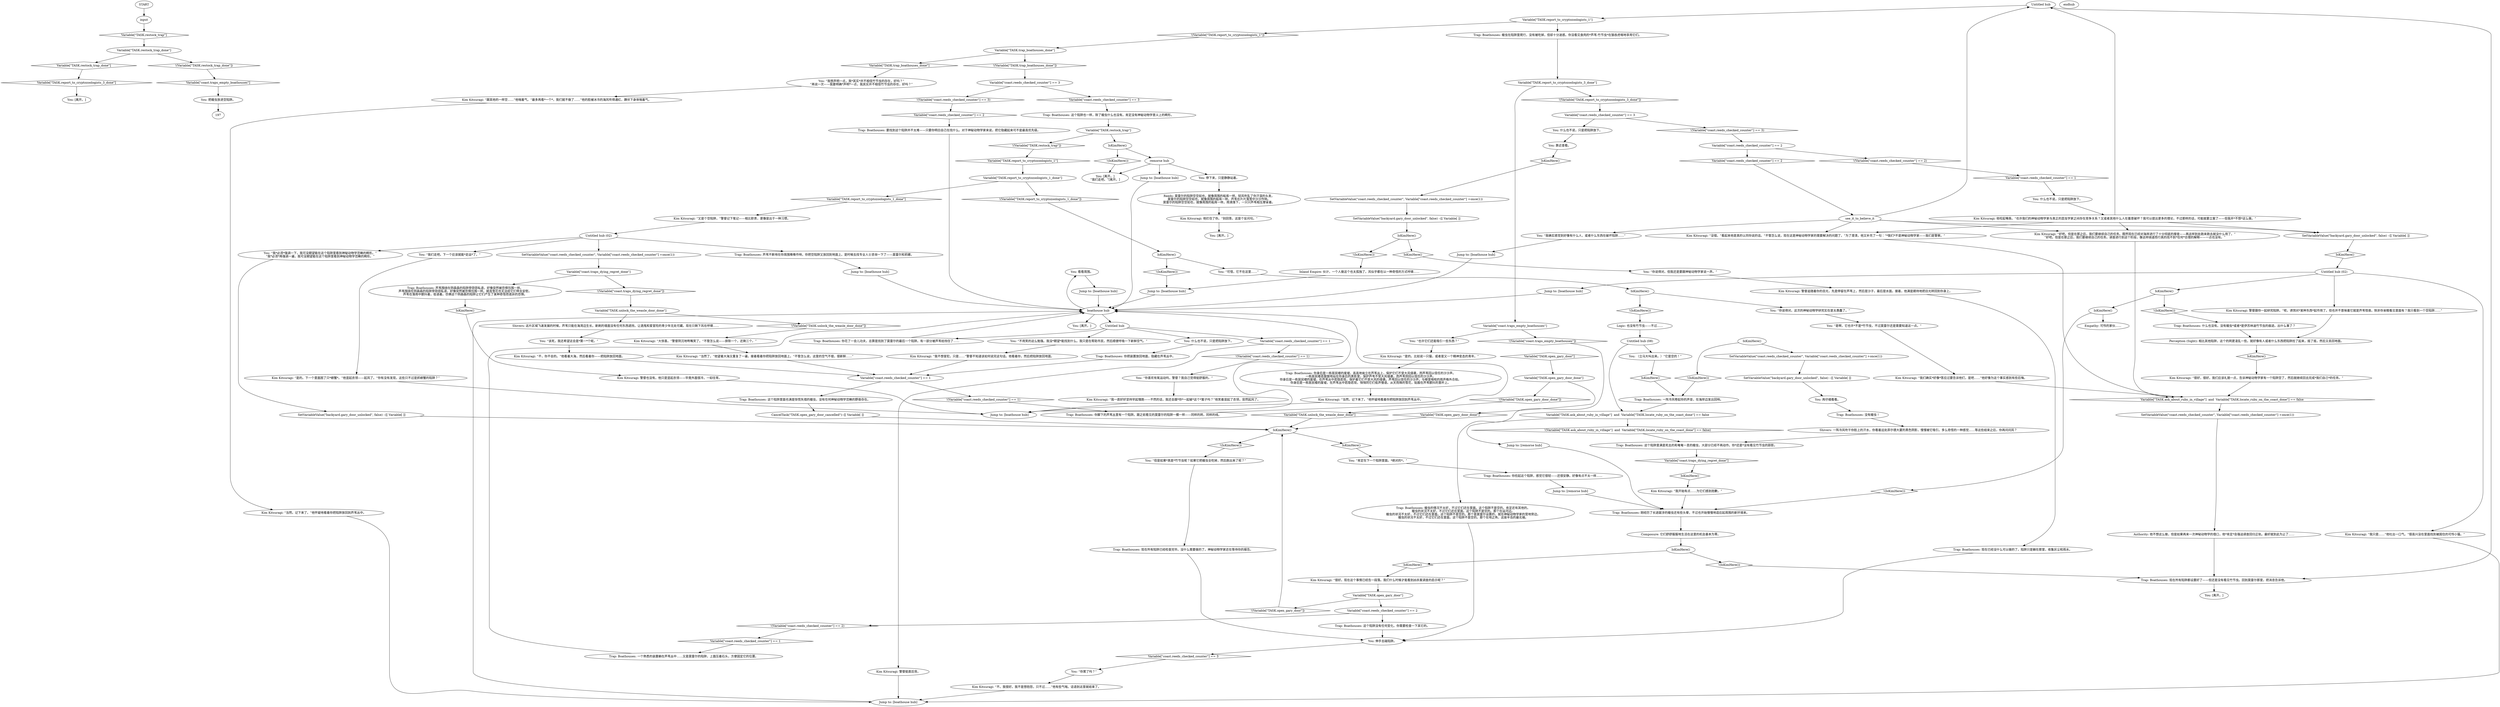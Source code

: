 # COAST ORB / reeds by feld
# These reeds are somewhere near Feld. The interactable reeds you can search when Morell tells you to check the phasmid traps. There are traps in these reeds.
# ==================================================
digraph G {
	  0 [label="START"];
	  1 [label="input"];
	  2 [label="You: 看看周围。"];
	  3 [label="You: 什么也不说，只是把陷阱放下。"];
	  4 [label="Kim Kitsuragi: “不，你不会的。”他看着大海，然后看着你——把陷阱放回地面。"];
	  5 [label="Kim Kitsuragi: “我不想冒犯，只是……”警督不知道该如何说完这句话。他看着你，然后把陷阱放回地面。"];
	  6 [label="Trap: Boathouses: 你把装置放回地面，隐藏在芦苇丛中。"];
	  7 [label="Variable[\"coast.reeds_checked_counter\"] == 2"];
	  8 [label="Variable[\"coast.reeds_checked_counter\"] == 2", shape=diamond];
	  9 [label="!(Variable[\"coast.reeds_checked_counter\"] == 2)", shape=diamond];
	  10 [label="IsKimHere()"];
	  11 [label="IsKimHere()", shape=diamond];
	  12 [label="!(IsKimHere())", shape=diamond];
	  13 [label="Jump to: [boathouse hub]"];
	  14 [label="You: 停下来，只是静静站着。"];
	  15 [label="Variable[\"TASK.open_gary_door_done\"]"];
	  16 [label="Variable[\"TASK.open_gary_door_done\"]", shape=diamond];
	  17 [label="!(Variable[\"TASK.open_gary_door_done\"])", shape=diamond];
	  18 [label="Variable[\"coast.reeds_checked_counter\"] == 3"];
	  19 [label="Variable[\"coast.reeds_checked_counter\"] == 3", shape=diamond];
	  20 [label="!(Variable[\"coast.reeds_checked_counter\"] == 3)", shape=diamond];
	  21 [label="Trap: Boathouses: 你脚下的芦苇丛里有一个陷阱。跟之前看见的莫雷尔的陷阱一模一样——同样的网，同样的线。"];
	  22 [label="You: “我们走吧。下一个应该就能*走运*了。”"];
	  23 [label="Untitled hub (02)"];
	  24 [label="Jump to: [boathouse hub]"];
	  25 [label="Jump to: [boathouse hub]"];
	  26 [label="You: [离开。]\n“我们走吧。”[离开。]"];
	  27 [label="Kim Kitsuragi: “很好。现在这个事情已经告一段落。我们什么时候才能看到凶杀案调查的启示呢？”"];
	  28 [label="Composure: 它们舒舒服服地生活在这里的机会基本为零。"];
	  29 [label="boathouse hub"];
	  30 [label="You: [离开。]"];
	  31 [label="Trap: Boathouses: 没有蝗虫！"];
	  32 [label="Kim Kitsuragi: “是的。下一个里面困了只*螃蟹*。”他竖起衣领——起风了。“你有没有发现，这些只不过是抓螃蟹的陷阱？”"];
	  33 [label="SetVariableValue(\"backyard.gary_door_unlocked\", false) --[[ Variable[ ]]"];
	  34 [label="Variable[\"TASK.restock_trap_done\"]"];
	  35 [label="Variable[\"TASK.restock_trap_done\"]", shape=diamond];
	  36 [label="!(Variable[\"TASK.restock_trap_done\"])", shape=diamond];
	  37 [label="Trap: Boathouses: 蝗虫的情况不太好，不过它们还在里面。这个陷阱不是空的。肯定还有其他的。\n蝗虫的状况不太好，不过它们还在里面。这个陷阱不是空的。那个在运河边。\n蝗虫的状况不太好，不过它们还在里面。这个陷阱不是空的。那个是莫雷尔设置的，就在神秘动物学家的营地旁边。\n蝗虫的状况不太好，不过它们还在里面。这个陷阱不是空的。那个在地之角，这座半岛的最北端。"];
	  38 [label="endhub"];
	  39 [label="Trap: Boathouses: 一个熟悉的装置躺在芦苇丛中……又是莫雷尔的陷阱，上面压着石头，方便固定它的位置。"];
	  40 [label="Trap: Boathouses: 要找到这个陷阱并不太难——只要你明白自己在找什么。对于神秘动物学家来说，把它隐藏起来可不是最高优先级。"];
	  41 [label="Variable[\"TASK.trap_boathouses_done\"]"];
	  42 [label="Variable[\"TASK.trap_boathouses_done\"]", shape=diamond];
	  43 [label="!(Variable[\"TASK.trap_boathouses_done\"])", shape=diamond];
	  44 [label="You: 再仔细看看。"];
	  45 [label="Jump to: [boathouse hub]"];
	  46 [label="SetVariableValue(\"backyard.gary_door_unlocked\", false) --[[ Variable[ ]]"];
	  47 [label="Kim Kitsuragi: “我开始有点……为它们感到抱歉。”"];
	  48 [label="IsKimHere()"];
	  49 [label="IsKimHere()", shape=diamond];
	  50 [label="!(IsKimHere())", shape=diamond];
	  51 [label="Kim Kitsuragi: “我一直好好坚持早起慢跑——不然的话，我还会跟*你*一起破*这个*案子吗？”他笑着竖起了衣领，突然起风了。"];
	  52 [label="Trap: Boathouses: 一阵冷风卷起你的声音，在海岸边发出回响。"];
	  53 [label="You: “我确实感觉到好像有什么人，或者什么东西在破坏陷阱……”"];
	  54 [label="Variable[\"TASK.report_to_cryptozoologists_1_done\"]"];
	  55 [label="Variable[\"TASK.report_to_cryptozoologists_1_done\"]", shape=diamond];
	  56 [label="!(Variable[\"TASK.report_to_cryptozoologists_1_done\"])", shape=diamond];
	  57 [label="You: [离开。]"];
	  58 [label="You: “不用笑的这么勉强。我没*期望*能找到什么。我只是在帮助市民，然后顺便呼吸一下新鲜空气。”"];
	  59 [label="Inland Empire: 伙计，一个人做这个也太孤独了。风似乎都在以一种奇怪的方式呼啸……"];
	  60 [label="Kim Kitsuragi: “不。我很好。我不是想抱怨，只不过……”他有些气喘。话语到这里就结束了。"];
	  61 [label="Untitled hub (08)"];
	  62 [label="IsKimHere()"];
	  63 [label="IsKimHere()", shape=diamond];
	  64 [label="!(IsKimHere())", shape=diamond];
	  65 [label="You: （立马大叫出来。）“它是空的！”"];
	  66 [label="Trap: Boathouses: 什么也没有。没有蝗虫*或者*是伊苏林迪竹节虫的痕迹。出什么事了？"];
	  67 [label="Perception (Sight): 相比其他陷阱，这个的网更凌乱一些。就好像有人或者什么东西把陷阱捡了起来，摇了摇，然后又丢回地面。"];
	  68 [label="Kim Kitsuragi: “我们确实*好像*答应过要告诉他们，是吧……”他好像为这个事实感到有些后悔。"];
	  69 [label="Kim Kitsuragi: “是的。比如说一只猫，或者是又一个精神变态的青年。”"];
	  70 [label="IsKimHere()"];
	  71 [label="IsKimHere()", shape=diamond];
	  72 [label="!(IsKimHere())", shape=diamond];
	  73 [label="SetVariableValue(\"coast.reeds_checked_counter\", Variable[\"coast.reeds_checked_counter\"] +once(1)) "];
	  74 [label="Jump to: [remorse hub]"];
	  75 [label="Trap: Boathouses: 你身后是一栋居民楼的废墟，高高地耸立在芦苇丛上，保护它们不受大风侵袭，而芦苇回以信任的沙沙声。\n一栋居民楼恶狠狠地站在你身后的黑影里，保护芦苇不受大风侵袭，而芦苇则回以信任的沙沙声。\n你身后是一栋居民楼的废墟，在芦苇丛中若隐若现，保护着它们不受大风的侵袭。芦苇回以信任的沙沙声，与噼里啪啦的雨声格外合拍。\n你身后是一栋居民楼的废墟，在芦苇丛中若隐若现，悄悄同它们低声慢语。从天而降的雪花，贴服在芦苇颤抖的茎杆上。"];
	  76 [label="Jump to: [boathouse hub]"];
	  77 [label="You: “但是如果*真是*竹节虫呢？如果它把蝗虫全吃掉，然后跑出来了呢？”"];
	  78 [label="Kim Kitsuragi: “没错。”看起来他是真的认同你说的话。“不管怎么说，现在这是神秘动物学家的需要解决的问题了。”为了澄清，他又补充了一句：“*我们*不是神秘动物学家——我们是警察。”"];
	  79 [label="Trap: Boathouses: 现在所有陷阱已经检查完毕。没什么需要做的了。神秘动物学家还在等待你的报告。"];
	  80 [label="IsKimHere()"];
	  81 [label="IsKimHere()", shape=diamond];
	  82 [label="!(IsKimHere())", shape=diamond];
	  83 [label="You: “可惜，它不在这里……”"];
	  84 [label="Kim Kitsuragi: “我只是……”他吐出一口气。“很高兴没在里面找到被困住的可怜小猫。”"];
	  85 [label="IsKimHere()"];
	  86 [label="IsKimHere()", shape=diamond];
	  87 [label="!(IsKimHere())", shape=diamond];
	  88 [label="You: “你说得对。这次的神秘动物学研究实在是太愚蠢了。”"];
	  89 [label="Kim Kitsuragi: “好吧。但是在那之后，我们要继续自己的任务。既然现在已经对海岸进行了十分彻底的搜查——再这样到处跑来跑去就没什么用了。”\n“好吧。但是在那之后，我们要继续自己的任务。调查进行到这个阶段，像这样绕道而行真的找不到*任何*合理的解释——一点也没有。”"];
	  90 [label="Kim Kitsuragi: 警督追随着你的目光，先是停留在芦苇上，然后是沙子，最后是水面。接着，他满是期待地把目光转回到你身上。"];
	  91 [label="Kim Kitsuragi: 警督也没有。他只是竖起衣领——毕竟外面很冷，一如往常。"];
	  92 [label="Kim Kitsuragi: 他咬起嘴唇。“也许我们的神秘动物学家与真正的昆虫学家之间存在竞争关系？又或者其他什么人在蓄意破坏？我可以提出更多的理论，不过那样的话，可能就要立案了——但我并*不想*这么做。”"];
	  93 [label="Jump to: [boathouse hub]"];
	  94 [label="Trap: Boathouses: 这个陷阱里满是死去的和奄奄一息的蝗虫，大部分已经不再动作。你*还是*没有看见竹节虫的踪影。"];
	  95 [label="You: [离开。]"];
	  96 [label="Trap: Boathouses: 现在所有陷阱都设置好了——但还是没有看见竹节虫。回到莫雷尔那里，把消息告诉他。"];
	  97 [label="Variable[\"coast.reeds_checked_counter\"] == 3"];
	  98 [label="Variable[\"coast.reeds_checked_counter\"] == 3", shape=diamond];
	  99 [label="!(Variable[\"coast.reeds_checked_counter\"] == 3)", shape=diamond];
	  100 [label="You: 什么也不说，只是把陷阱放下。"];
	  101 [label="Jump to: [boathouse hub]"];
	  102 [label="You: “该死，我还希望这会是*第一*个呢。”"];
	  103 [label="Trap: Boathouses: 你花了一会儿功夫，总算是找到了莫雷尔的最后一个陷阱。有一部分被芦苇给挡住了……"];
	  104 [label="Trap: Boathouses: 这个陷阱也一样，除了蝗虫什么也没有。肯定没有神秘动物学意义上的畸形。"];
	  105 [label="see_it_to_believe_it"];
	  106 [label="Kim Kitsuragi: “很好，很好。我们应该礼貌一点，告诉神秘动物学家有一个陷阱空了，然后就继续回去完成*我们自己*的任务。”"];
	  107 [label="You: “是啊，它也许*不是*竹节虫，不过莫雷尔还是需要知道这一点。”"];
	  108 [label="Untitled hub"];
	  109 [label="Kim Kitsuragi: 他拦住了你。“别回答。这是个反问句。”"];
	  110 [label="Variable[\"TASK.open_gary_door\"]"];
	  111 [label="Variable[\"TASK.open_gary_door\"]", shape=diamond];
	  112 [label="!(Variable[\"TASK.open_gary_door\"])", shape=diamond];
	  113 [label="Variable[\"coast.reeds_checked_counter\"] == 2"];
	  114 [label="Variable[\"coast.reeds_checked_counter\"] == 2", shape=diamond];
	  115 [label="!(Variable[\"coast.reeds_checked_counter\"] == 2)", shape=diamond];
	  116 [label="Trap: Boathouses: 这个陷阱没有任何变化。你需要检查一下其它的。"];
	  117 [label="You: “我想声明一点，我*其实*并不相信竹节虫的存在，好吗？”\n“再说一次——我要明确*声明*一点，我其实并不相信竹节虫的存在，好吗？”"];
	  118 [label="SetVariableValue(\"coast.reeds_checked_counter\", Variable[\"coast.reeds_checked_counter\"] +once(1)) "];
	  119 [label="Variable[\"TASK.report_to_cryptozoologists_3_done\"]"];
	  120 [label="Variable[\"TASK.report_to_cryptozoologists_3_done\"]", shape=diamond];
	  121 [label="!(Variable[\"TASK.report_to_cryptozoologists_3_done\"])", shape=diamond];
	  122 [label="Variable[\"coast.traps_empty_boathouses\"]"];
	  123 [label="Variable[\"coast.traps_empty_boathouses\"]", shape=diamond];
	  124 [label="!(Variable[\"coast.traps_empty_boathouses\"])", shape=diamond];
	  125 [label="You: “也许它们还能吸引一些东西？”"];
	  126 [label="Jump to: [boathouse hub]"];
	  127 [label="Variable[\"coast.reeds_checked_counter\"] == 1"];
	  128 [label="Variable[\"coast.reeds_checked_counter\"] == 1", shape=diamond];
	  129 [label="!(Variable[\"coast.reeds_checked_counter\"] == 1)", shape=diamond];
	  130 [label="Trap: Boathouses: 这个陷阱里面也满是惊慌失措的蝗虫，没有任何神秘动物学范畴的野兽存在。"];
	  131 [label="You: 什么也不说，只是把陷阱放下。"];
	  132 [label="You: “我*必须*强调一下，我可没期望能在这个陷阱里看到神秘动物学范畴的畸形。”\n“我*必须*再强调一遍，我可没期望能在这个陷阱里看到神秘动物学范畴的畸形。”"];
	  133 [label="Kim Kitsuragi: 警督跟你一起研究陷阱。“呃，诱饵对*某种东西*起作用了。但也并不意味着它就是芦苇怪兽。除非你亲眼看见里面有？我只看到一个空陷阱……”"];
	  134 [label="SetVariableValue(\"coast.reeds_checked_counter\", Variable[\"coast.reeds_checked_counter\"] +once(1)) "];
	  135 [label="CancelTask(\"TASK.open_gary_door_cancelled\")--[[ Variable[ ]]"];
	  136 [label="Kim Kitsuragi: “大惊喜。”警督阴沉地咧嘴笑了。“不管怎么说——排除一个，还剩三个。”"];
	  137 [label="You: “肯定在下一个陷阱里面。*绝对的*。”"];
	  138 [label="Variable[\"coast.reeds_checked_counter\"] == 1"];
	  139 [label="Variable[\"coast.reeds_checked_counter\"] == 1", shape=diamond];
	  140 [label="!(Variable[\"coast.reeds_checked_counter\"] == 1)", shape=diamond];
	  141 [label="Kim Kitsuragi: 警督挺直后背。"];
	  142 [label="You: 靠近查看。"];
	  143 [label="Variable[\"TASK.ask_about_ruby_in_village\"]  and  Variable[\"TASK.locate_ruby_on_the_coast_done\"] == false"];
	  144 [label="Variable[\"TASK.ask_about_ruby_in_village\"]  and  Variable[\"TASK.locate_ruby_on_the_coast_done\"] == false", shape=diamond];
	  145 [label="!(Variable[\"TASK.ask_about_ruby_in_village\"]  and  Variable[\"TASK.locate_ruby_on_the_coast_done\"] == false)", shape=diamond];
	  146 [label="Jump to: [remorse hub]"];
	  147 [label="Trap: Boathouses: 现在已经没什么可以做的了。陷阱只是躺在那里，收集灰尘和雨水。"];
	  148 [label="Kim Kitsuragi: “又是个空陷阱，”警督记下笔记——相比职责，更像是出于一种习惯。"];
	  149 [label="You: “你说得对。但我还是要跟神秘动物学家说一声。”"];
	  150 [label="SetVariableValue(\"backyard.gary_door_unlocked\", false) --[[ Variable[ ]]"];
	  151 [label="Authority: 他不想这么做，但是如果再来一次神秘动物学的借口，他*肯定*会强迫调查回归正轨。最好就到此为止了……"];
	  152 [label="You: [离开。]"];
	  153 [label="You: 伸手去碰陷阱。"];
	  154 [label="Untitled hub"];
	  155 [label="Kim Kitsuragi: “当然了，”他望着大海又重复了一遍，接着看着你把陷阱放回地面上。“不管怎么说，这里的空气不错，很新鲜……”"];
	  156 [label="Trap: Boathouses: 你捡起这个陷阱，感觉它很轻——还很安静。好像有点不太一样……"];
	  157 [label="You: “你累了吗？”"];
	  158 [label="IsKimHere()"];
	  159 [label="IsKimHere()", shape=diamond];
	  160 [label="!(IsKimHere())", shape=diamond];
	  161 [label="IsKimHere()"];
	  162 [label="IsKimHere()", shape=diamond];
	  163 [label="!(IsKimHere())", shape=diamond];
	  164 [label="Empathy: 可怜的家伙……"];
	  165 [label="Variable[\"TASK.unlock_the_weasle_door_done\"]"];
	  166 [label="Variable[\"TASK.unlock_the_weasle_door_done\"]", shape=diamond];
	  167 [label="!(Variable[\"TASK.unlock_the_weasle_door_done\"])", shape=diamond];
	  168 [label="Shivers: 这片区域飞速发展的时候，芦苇只能在海湾边生长。新刷的墙面没有任何东西遮挡，让酒鬼和爱冒险的青少年无处可藏。现在只剩下风在呼啸……"];
	  169 [label="Kim Kitsuragi: “当然。记下来了。”他怀疑地看着你把陷阱放回到芦苇丛中。"];
	  170 [label="Kim Kitsuragi: “跟其他的一样空……”他喘着气。“最多再看*一个*，我们就不做了……”他的脸被冰冷的海风吹得通红，蹲伏下身体喘着气。"];
	  171 [label="Untitled hub (02)"];
	  172 [label="Kim Kitsuragi: “当然。记下来了。”他怀疑地看着你把陷阱放回到芦苇丛中。"];
	  173 [label="SetVariableValue(\"backyard.gary_door_unlocked\", false) --[[ Variable[ ]]"];
	  174 [label="Variable[\"coast.traps_dying_regret_done\"]"];
	  175 [label="Variable[\"coast.traps_dying_regret_done\"]", shape=diamond];
	  176 [label="!(Variable[\"coast.traps_dying_regret_done\"])", shape=diamond];
	  177 [label="Trap: Boathouses: 芦苇围绕在阴森森的陷阱旁窃窃私语，好像突然被恐惧包围一样。\n芦苇围绕在阴森森的陷阱旁窃窃私语，好像突然被恐惧包围一样。就连雪花也无法给它们带去安慰。\n芦苇在落雨中颤抖着，低语着。仿佛这个阴森森的陷阱让它们产生了某种奇怪而诡异的恐惧。"];
	  178 [label="Reeds: 莫雷尔的陷阱空空如也，就像周围的船库一样。轻风吹乱了你汗湿的头发。\n莫雷尔的陷阱空空如也，就像周围的船库一样。芦苇在片片落雪中沙沙作响。\n莫雷尔的陷阱空空如也，就像周围的船库一样。雨滴落下，一只只芦苇相互摩挲着。"];
	  179 [label="You: 把蝗虫放进空陷阱。"];
	  180 [label="Variable[\"TASK.report_to_cryptozoologists_1\"]"];
	  181 [label="Variable[\"TASK.report_to_cryptozoologists_1\"]", shape=diamond];
	  182 [label="!(Variable[\"TASK.report_to_cryptozoologists_1\"])", shape=diamond];
	  183 [label="Trap: Boathouses: 蝗虫在陷阱里爬行，没有被吃掉，但却十分迷惑。你没看见食肉的*芦苇-竹节虫*在狼吞虎咽地享用它们。"];
	  184 [label="You: “你喜欢有氧运动吗，警督？我自己觉得挺舒服的。”"];
	  185 [label="Trap: Boathouses: 芦苇不断地在你周围嘶嘶作响，你把空陷阱又放回到地面上。是时候去找专业人士咨询一下了——莫雷尔和莉娜。"];
	  186 [label="Logic: 也没有竹节虫——不过……"];
	  187 [label="Shivers: 一阵冷风吹干你脸上的汗水，你看着远处菲尔德大厦的黑色阴影，慢慢被它吸引。多么奇怪的一种感觉……等这些结束之后，你再问问风？"];
	  188 [label="SetVariableValue(\"coast.reeds_checked_counter\", Variable[\"coast.reeds_checked_counter\"] +once(1)) "];
	  189 [label="Variable[\"TASK.restock_trap\"]"];
	  190 [label="Variable[\"TASK.restock_trap\"]", shape=diamond];
	  191 [label="!(Variable[\"TASK.restock_trap\"])", shape=diamond];
	  192 [label="IsKimHere()"];
	  193 [label="IsKimHere()", shape=diamond];
	  194 [label="!(IsKimHere())", shape=diamond];
	  195 [label="remorse hub"];
	  196 [label="Trap: Boathouses: 刚经历了长途跋涉的蝗虫还有些头晕，不过也开始慢慢地适应起周围的新环境来。"];
	  0 -> 1
	  1 -> 190
	  2 -> 76
	  3 -> 6
	  4 -> 127
	  5 -> 127
	  6 -> 127
	  7 -> 8
	  7 -> 9
	  8 -> 105
	  9 -> 139
	  10 -> 11
	  10 -> 12
	  11 -> 149
	  12 -> 59
	  13 -> 29
	  14 -> 178
	  15 -> 16
	  15 -> 17
	  16 -> 62
	  17 -> 166
	  18 -> 19
	  18 -> 20
	  19 -> 104
	  20 -> 114
	  21 -> 29
	  22 -> 32
	  23 -> 185
	  23 -> 118
	  23 -> 132
	  23 -> 22
	  24 -> 29
	  25 -> 29
	  27 -> 110
	  28 -> 48
	  29 -> 2
	  29 -> 30
	  29 -> 154
	  31 -> 187
	  32 -> 24
	  33 -> 44
	  34 -> 35
	  34 -> 36
	  35 -> 120
	  36 -> 123
	  37 -> 153
	  39 -> 29
	  40 -> 29
	  41 -> 42
	  41 -> 43
	  42 -> 117
	  43 -> 18
	  44 -> 31
	  45 -> 29
	  46 -> 10
	  47 -> 196
	  48 -> 49
	  48 -> 50
	  49 -> 27
	  50 -> 96
	  51 -> 24
	  52 -> 143
	  53 -> 93
	  54 -> 56
	  54 -> 55
	  55 -> 148
	  56 -> 80
	  58 -> 5
	  59 -> 13
	  60 -> 45
	  61 -> 65
	  61 -> 143
	  62 -> 64
	  62 -> 63
	  63 -> 137
	  64 -> 77
	  65 -> 71
	  66 -> 67
	  67 -> 86
	  68 -> 144
	  69 -> 75
	  70 -> 72
	  70 -> 73
	  71 -> 52
	  72 -> 52
	  73 -> 33
	  74 -> 196
	  75 -> 169
	  76 -> 29
	  77 -> 79
	  78 -> 144
	  79 -> 153
	  80 -> 82
	  80 -> 83
	  81 -> 171
	  82 -> 13
	  83 -> 85
	  84 -> 45
	  85 -> 88
	  85 -> 87
	  86 -> 106
	  87 -> 186
	  88 -> 107
	  89 -> 144
	  90 -> 147
	  91 -> 24
	  92 -> 89
	  92 -> 150
	  92 -> 108
	  92 -> 78
	  93 -> 29
	  94 -> 175
	  96 -> 57
	  97 -> 99
	  97 -> 100
	  98 -> 157
	  99 -> 7
	  100 -> 142
	  101 -> 29
	  102 -> 4
	  103 -> 29
	  104 -> 189
	  105 -> 108
	  105 -> 78
	  105 -> 53
	  105 -> 150
	  105 -> 89
	  106 -> 144
	  107 -> 68
	  108 -> 96
	  108 -> 180
	  109 -> 152
	  110 -> 112
	  110 -> 113
	  111 -> 15
	  112 -> 62
	  113 -> 115
	  113 -> 116
	  114 -> 40
	  115 -> 128
	  116 -> 153
	  117 -> 170
	  118 -> 174
	  119 -> 121
	  119 -> 122
	  120 -> 95
	  121 -> 97
	  122 -> 124
	  122 -> 125
	  123 -> 179
	  124 -> 37
	  125 -> 69
	  126 -> 29
	  127 -> 129
	  127 -> 130
	  128 -> 39
	  129 -> 21
	  130 -> 135
	  131 -> 92
	  132 -> 173
	  133 -> 67
	  134 -> 46
	  135 -> 62
	  136 -> 155
	  137 -> 156
	  138 -> 140
	  138 -> 141
	  139 -> 131
	  140 -> 184
	  141 -> 45
	  142 -> 159
	  143 -> 145
	  143 -> 146
	  144 -> 188
	  145 -> 94
	  146 -> 196
	  147 -> 153
	  148 -> 23
	  149 -> 90
	  150 -> 81
	  151 -> 96
	  153 -> 98
	  154 -> 58
	  154 -> 3
	  154 -> 138
	  154 -> 103
	  155 -> 127
	  156 -> 74
	  157 -> 60
	  158 -> 160
	  158 -> 161
	  159 -> 134
	  160 -> 66
	  161 -> 163
	  161 -> 164
	  162 -> 47
	  163 -> 196
	  165 -> 168
	  165 -> 167
	  166 -> 62
	  167 -> 136
	  168 -> 102
	  169 -> 24
	  170 -> 172
	  171 -> 101
	  171 -> 84
	  171 -> 133
	  171 -> 158
	  172 -> 45
	  173 -> 62
	  174 -> 176
	  174 -> 177
	  175 -> 162
	  176 -> 165
	  177 -> 193
	  178 -> 109
	  179 -> 197
	  180 -> 182
	  180 -> 183
	  181 -> 54
	  182 -> 41
	  183 -> 119
	  184 -> 51
	  185 -> 25
	  186 -> 61
	  187 -> 94
	  188 -> 151
	  189 -> 192
	  189 -> 191
	  190 -> 34
	  191 -> 181
	  192 -> 194
	  192 -> 195
	  193 -> 91
	  194 -> 26
	  195 -> 26
	  195 -> 126
	  195 -> 14
	  196 -> 28
}

